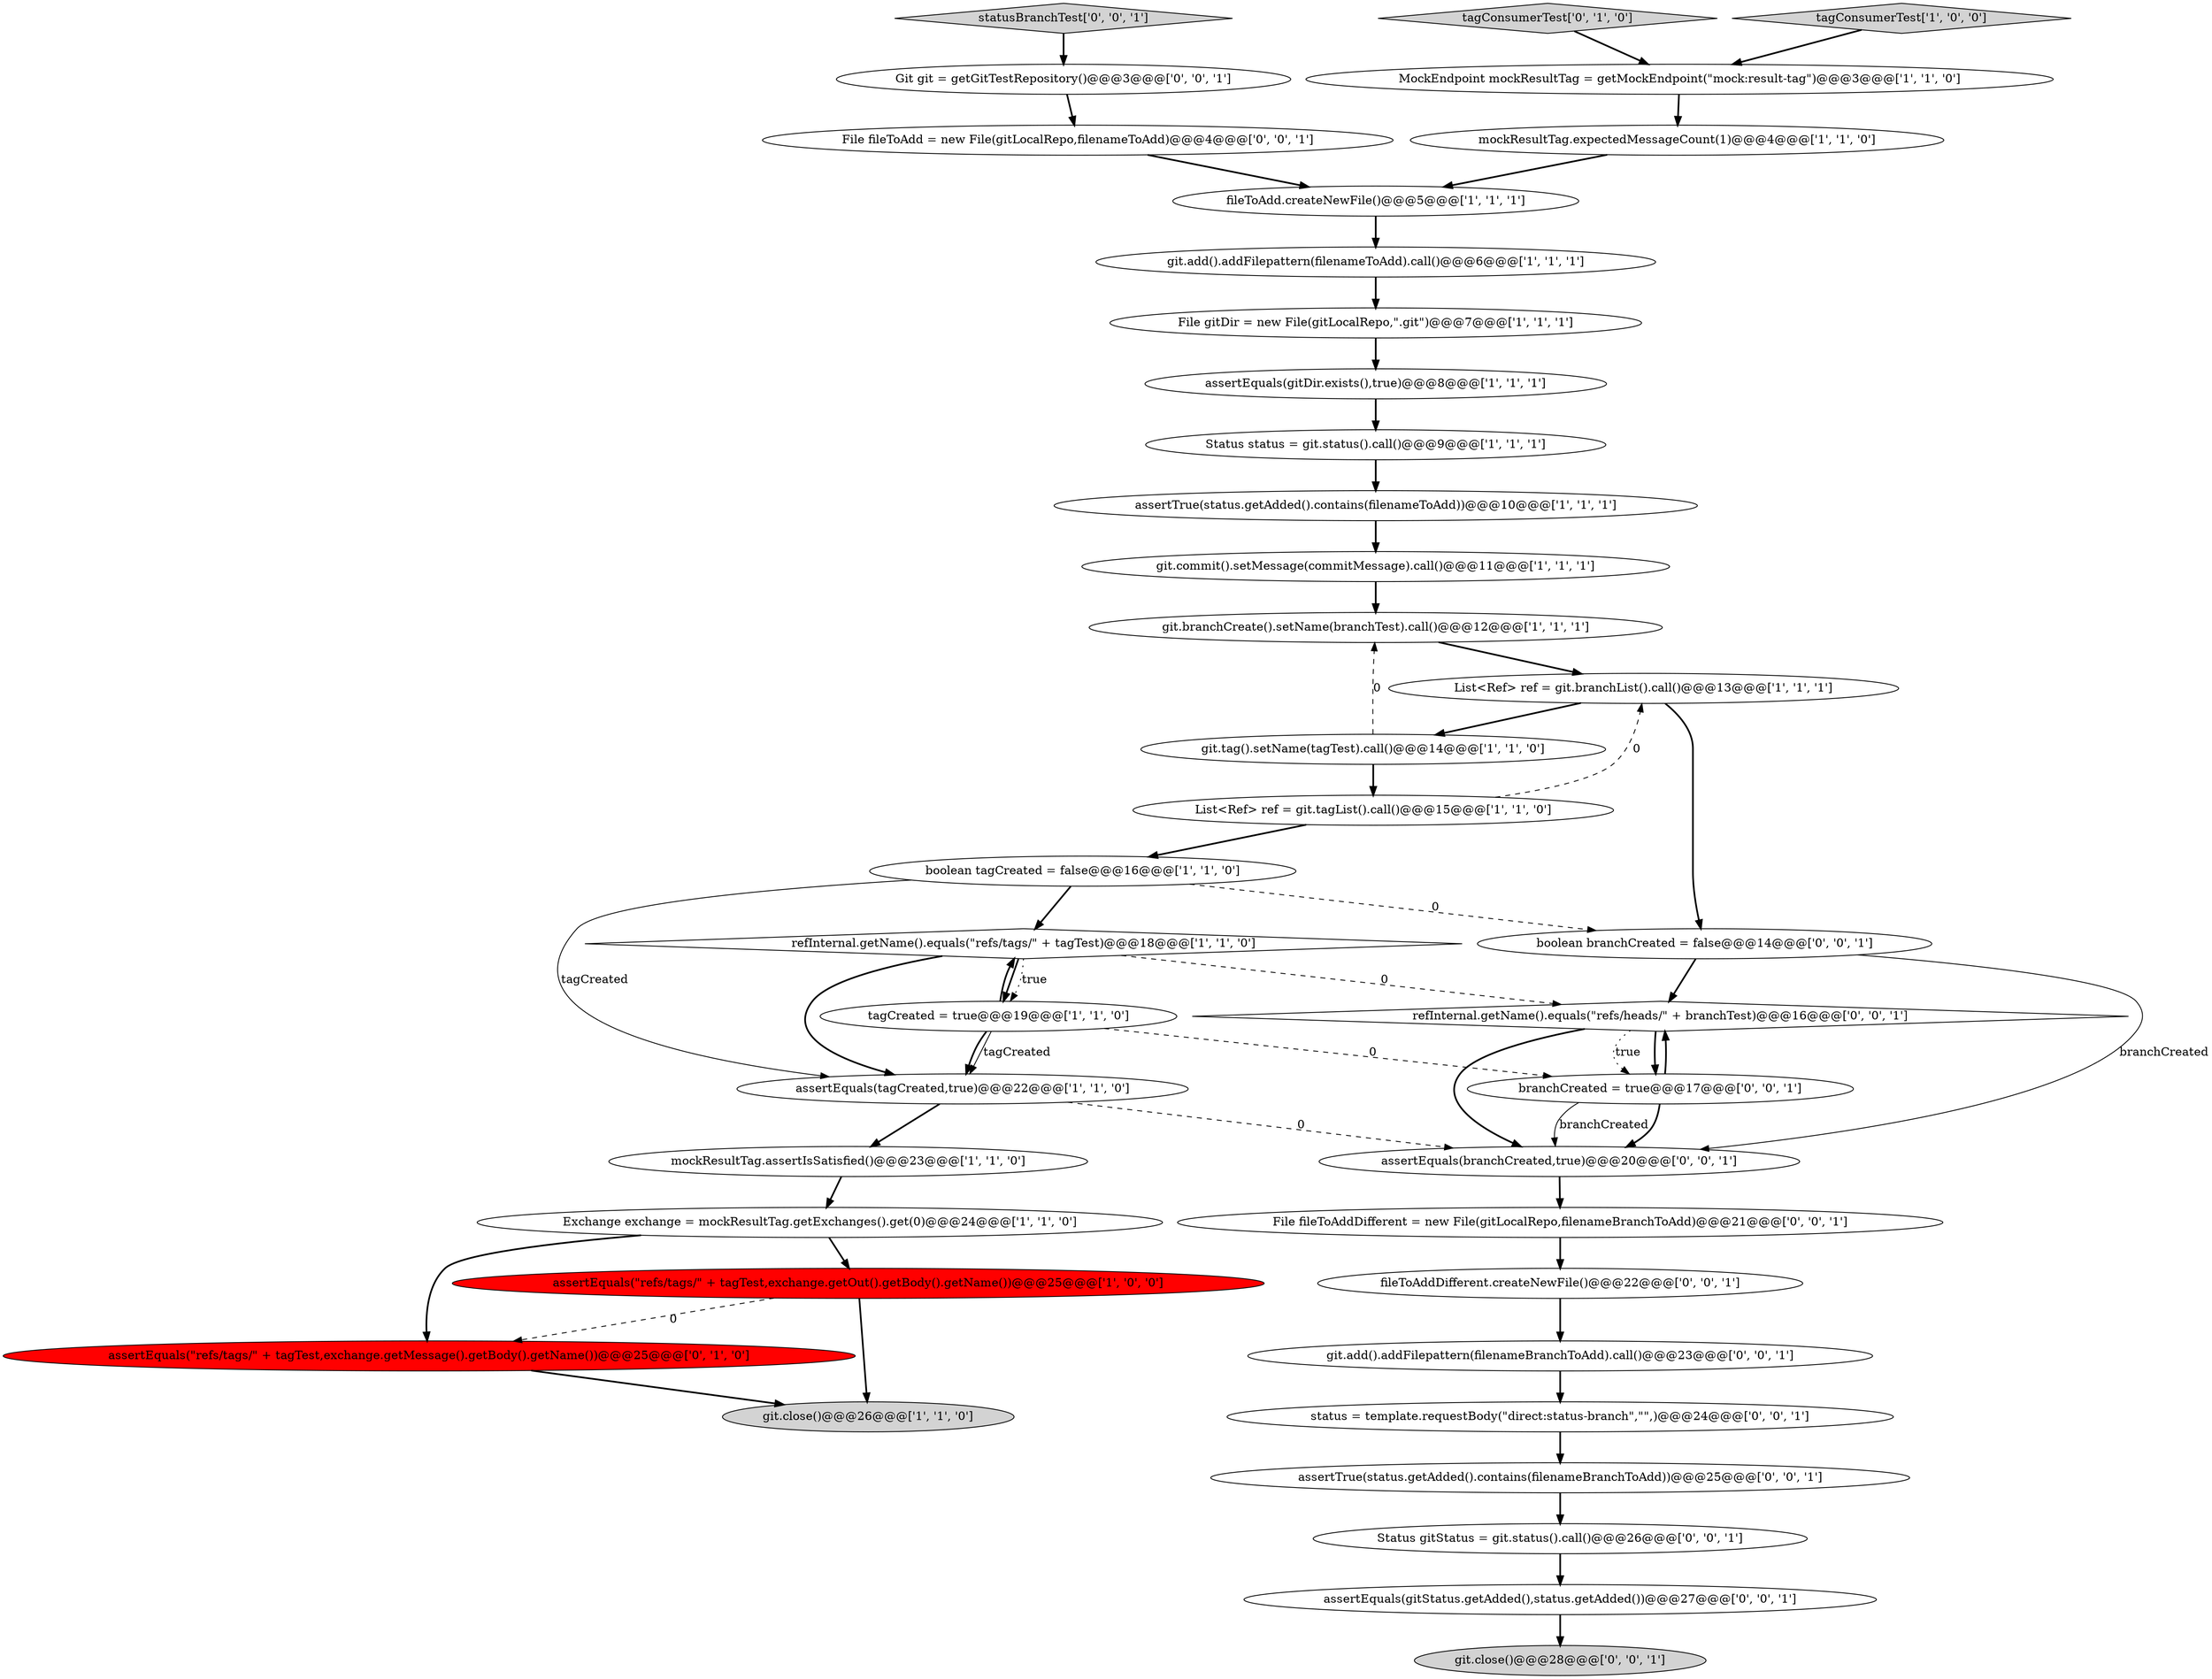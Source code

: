digraph {
5 [style = filled, label = "assertEquals(gitDir.exists(),true)@@@8@@@['1', '1', '1']", fillcolor = white, shape = ellipse image = "AAA0AAABBB1BBB"];
1 [style = filled, label = "Status status = git.status().call()@@@9@@@['1', '1', '1']", fillcolor = white, shape = ellipse image = "AAA0AAABBB1BBB"];
20 [style = filled, label = "git.branchCreate().setName(branchTest).call()@@@12@@@['1', '1', '1']", fillcolor = white, shape = ellipse image = "AAA0AAABBB1BBB"];
8 [style = filled, label = "git.add().addFilepattern(filenameToAdd).call()@@@6@@@['1', '1', '1']", fillcolor = white, shape = ellipse image = "AAA0AAABBB1BBB"];
32 [style = filled, label = "refInternal.getName().equals(\"refs/heads/\" + branchTest)@@@16@@@['0', '0', '1']", fillcolor = white, shape = diamond image = "AAA0AAABBB3BBB"];
24 [style = filled, label = "boolean branchCreated = false@@@14@@@['0', '0', '1']", fillcolor = white, shape = ellipse image = "AAA0AAABBB3BBB"];
11 [style = filled, label = "refInternal.getName().equals(\"refs/tags/\" + tagTest)@@@18@@@['1', '1', '0']", fillcolor = white, shape = diamond image = "AAA0AAABBB1BBB"];
30 [style = filled, label = "statusBranchTest['0', '0', '1']", fillcolor = lightgray, shape = diamond image = "AAA0AAABBB3BBB"];
14 [style = filled, label = "assertEquals(\"refs/tags/\" + tagTest,exchange.getOut().getBody().getName())@@@25@@@['1', '0', '0']", fillcolor = red, shape = ellipse image = "AAA1AAABBB1BBB"];
3 [style = filled, label = "boolean tagCreated = false@@@16@@@['1', '1', '0']", fillcolor = white, shape = ellipse image = "AAA0AAABBB1BBB"];
16 [style = filled, label = "List<Ref> ref = git.branchList().call()@@@13@@@['1', '1', '1']", fillcolor = white, shape = ellipse image = "AAA0AAABBB1BBB"];
34 [style = filled, label = "fileToAddDifferent.createNewFile()@@@22@@@['0', '0', '1']", fillcolor = white, shape = ellipse image = "AAA0AAABBB3BBB"];
28 [style = filled, label = "File fileToAddDifferent = new File(gitLocalRepo,filenameBranchToAdd)@@@21@@@['0', '0', '1']", fillcolor = white, shape = ellipse image = "AAA0AAABBB3BBB"];
37 [style = filled, label = "git.add().addFilepattern(filenameBranchToAdd).call()@@@23@@@['0', '0', '1']", fillcolor = white, shape = ellipse image = "AAA0AAABBB3BBB"];
18 [style = filled, label = "git.tag().setName(tagTest).call()@@@14@@@['1', '1', '0']", fillcolor = white, shape = ellipse image = "AAA0AAABBB1BBB"];
27 [style = filled, label = "assertEquals(branchCreated,true)@@@20@@@['0', '0', '1']", fillcolor = white, shape = ellipse image = "AAA0AAABBB3BBB"];
17 [style = filled, label = "File gitDir = new File(gitLocalRepo,\".git\")@@@7@@@['1', '1', '1']", fillcolor = white, shape = ellipse image = "AAA0AAABBB1BBB"];
7 [style = filled, label = "mockResultTag.assertIsSatisfied()@@@23@@@['1', '1', '0']", fillcolor = white, shape = ellipse image = "AAA0AAABBB1BBB"];
31 [style = filled, label = "status = template.requestBody(\"direct:status-branch\",\"\",)@@@24@@@['0', '0', '1']", fillcolor = white, shape = ellipse image = "AAA0AAABBB3BBB"];
33 [style = filled, label = "Status gitStatus = git.status().call()@@@26@@@['0', '0', '1']", fillcolor = white, shape = ellipse image = "AAA0AAABBB3BBB"];
0 [style = filled, label = "List<Ref> ref = git.tagList().call()@@@15@@@['1', '1', '0']", fillcolor = white, shape = ellipse image = "AAA0AAABBB1BBB"];
2 [style = filled, label = "assertEquals(tagCreated,true)@@@22@@@['1', '1', '0']", fillcolor = white, shape = ellipse image = "AAA0AAABBB1BBB"];
15 [style = filled, label = "MockEndpoint mockResultTag = getMockEndpoint(\"mock:result-tag\")@@@3@@@['1', '1', '0']", fillcolor = white, shape = ellipse image = "AAA0AAABBB1BBB"];
12 [style = filled, label = "assertTrue(status.getAdded().contains(filenameToAdd))@@@10@@@['1', '1', '1']", fillcolor = white, shape = ellipse image = "AAA0AAABBB1BBB"];
19 [style = filled, label = "git.close()@@@26@@@['1', '1', '0']", fillcolor = lightgray, shape = ellipse image = "AAA0AAABBB1BBB"];
25 [style = filled, label = "branchCreated = true@@@17@@@['0', '0', '1']", fillcolor = white, shape = ellipse image = "AAA0AAABBB3BBB"];
13 [style = filled, label = "fileToAdd.createNewFile()@@@5@@@['1', '1', '1']", fillcolor = white, shape = ellipse image = "AAA0AAABBB1BBB"];
26 [style = filled, label = "File fileToAdd = new File(gitLocalRepo,filenameToAdd)@@@4@@@['0', '0', '1']", fillcolor = white, shape = ellipse image = "AAA0AAABBB3BBB"];
22 [style = filled, label = "assertEquals(\"refs/tags/\" + tagTest,exchange.getMessage().getBody().getName())@@@25@@@['0', '1', '0']", fillcolor = red, shape = ellipse image = "AAA1AAABBB2BBB"];
35 [style = filled, label = "assertEquals(gitStatus.getAdded(),status.getAdded())@@@27@@@['0', '0', '1']", fillcolor = white, shape = ellipse image = "AAA0AAABBB3BBB"];
29 [style = filled, label = "git.close()@@@28@@@['0', '0', '1']", fillcolor = lightgray, shape = ellipse image = "AAA0AAABBB3BBB"];
21 [style = filled, label = "tagCreated = true@@@19@@@['1', '1', '0']", fillcolor = white, shape = ellipse image = "AAA0AAABBB1BBB"];
38 [style = filled, label = "assertTrue(status.getAdded().contains(filenameBranchToAdd))@@@25@@@['0', '0', '1']", fillcolor = white, shape = ellipse image = "AAA0AAABBB3BBB"];
10 [style = filled, label = "tagConsumerTest['1', '0', '0']", fillcolor = lightgray, shape = diamond image = "AAA0AAABBB1BBB"];
36 [style = filled, label = "Git git = getGitTestRepository()@@@3@@@['0', '0', '1']", fillcolor = white, shape = ellipse image = "AAA0AAABBB3BBB"];
23 [style = filled, label = "tagConsumerTest['0', '1', '0']", fillcolor = lightgray, shape = diamond image = "AAA0AAABBB2BBB"];
9 [style = filled, label = "Exchange exchange = mockResultTag.getExchanges().get(0)@@@24@@@['1', '1', '0']", fillcolor = white, shape = ellipse image = "AAA0AAABBB1BBB"];
6 [style = filled, label = "git.commit().setMessage(commitMessage).call()@@@11@@@['1', '1', '1']", fillcolor = white, shape = ellipse image = "AAA0AAABBB1BBB"];
4 [style = filled, label = "mockResultTag.expectedMessageCount(1)@@@4@@@['1', '1', '0']", fillcolor = white, shape = ellipse image = "AAA0AAABBB1BBB"];
9->22 [style = bold, label=""];
0->3 [style = bold, label=""];
24->27 [style = solid, label="branchCreated"];
11->32 [style = dashed, label="0"];
17->5 [style = bold, label=""];
33->35 [style = bold, label=""];
16->18 [style = bold, label=""];
10->15 [style = bold, label=""];
35->29 [style = bold, label=""];
28->34 [style = bold, label=""];
22->19 [style = bold, label=""];
3->2 [style = solid, label="tagCreated"];
16->24 [style = bold, label=""];
27->28 [style = bold, label=""];
11->21 [style = bold, label=""];
4->13 [style = bold, label=""];
24->32 [style = bold, label=""];
0->16 [style = dashed, label="0"];
23->15 [style = bold, label=""];
3->11 [style = bold, label=""];
25->32 [style = bold, label=""];
3->24 [style = dashed, label="0"];
2->27 [style = dashed, label="0"];
14->22 [style = dashed, label="0"];
14->19 [style = bold, label=""];
32->27 [style = bold, label=""];
30->36 [style = bold, label=""];
31->38 [style = bold, label=""];
36->26 [style = bold, label=""];
12->6 [style = bold, label=""];
11->2 [style = bold, label=""];
26->13 [style = bold, label=""];
21->2 [style = bold, label=""];
25->27 [style = solid, label="branchCreated"];
8->17 [style = bold, label=""];
6->20 [style = bold, label=""];
7->9 [style = bold, label=""];
5->1 [style = bold, label=""];
25->27 [style = bold, label=""];
32->25 [style = dotted, label="true"];
20->16 [style = bold, label=""];
34->37 [style = bold, label=""];
21->11 [style = bold, label=""];
37->31 [style = bold, label=""];
18->20 [style = dashed, label="0"];
32->25 [style = bold, label=""];
15->4 [style = bold, label=""];
9->14 [style = bold, label=""];
1->12 [style = bold, label=""];
21->25 [style = dashed, label="0"];
21->2 [style = solid, label="tagCreated"];
2->7 [style = bold, label=""];
11->21 [style = dotted, label="true"];
13->8 [style = bold, label=""];
38->33 [style = bold, label=""];
18->0 [style = bold, label=""];
}
